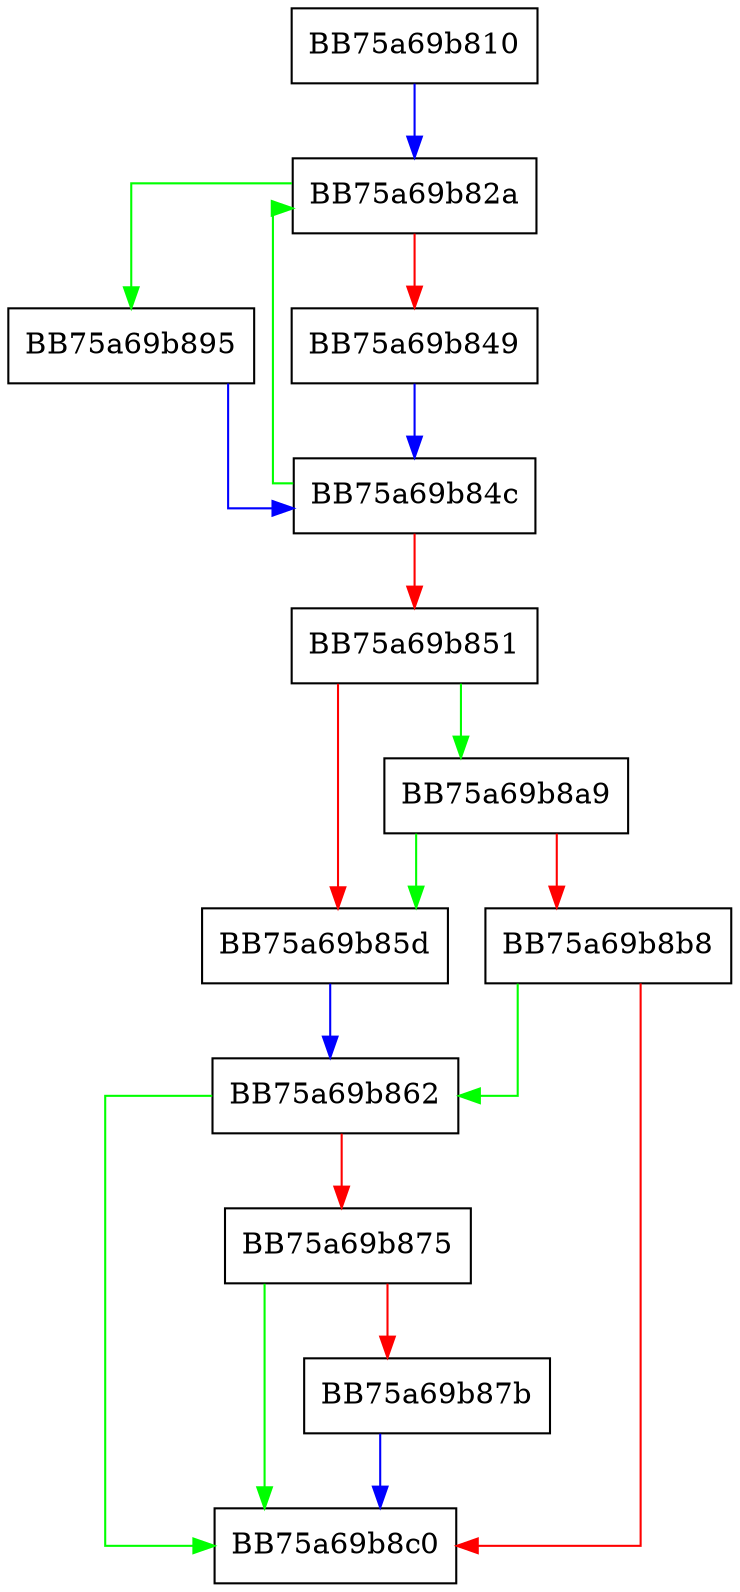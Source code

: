 digraph GetElementPriority {
  node [shape="box"];
  graph [splines=ortho];
  BB75a69b810 -> BB75a69b82a [color="blue"];
  BB75a69b82a -> BB75a69b895 [color="green"];
  BB75a69b82a -> BB75a69b849 [color="red"];
  BB75a69b849 -> BB75a69b84c [color="blue"];
  BB75a69b84c -> BB75a69b82a [color="green"];
  BB75a69b84c -> BB75a69b851 [color="red"];
  BB75a69b851 -> BB75a69b8a9 [color="green"];
  BB75a69b851 -> BB75a69b85d [color="red"];
  BB75a69b85d -> BB75a69b862 [color="blue"];
  BB75a69b862 -> BB75a69b8c0 [color="green"];
  BB75a69b862 -> BB75a69b875 [color="red"];
  BB75a69b875 -> BB75a69b8c0 [color="green"];
  BB75a69b875 -> BB75a69b87b [color="red"];
  BB75a69b87b -> BB75a69b8c0 [color="blue"];
  BB75a69b895 -> BB75a69b84c [color="blue"];
  BB75a69b8a9 -> BB75a69b85d [color="green"];
  BB75a69b8a9 -> BB75a69b8b8 [color="red"];
  BB75a69b8b8 -> BB75a69b862 [color="green"];
  BB75a69b8b8 -> BB75a69b8c0 [color="red"];
}